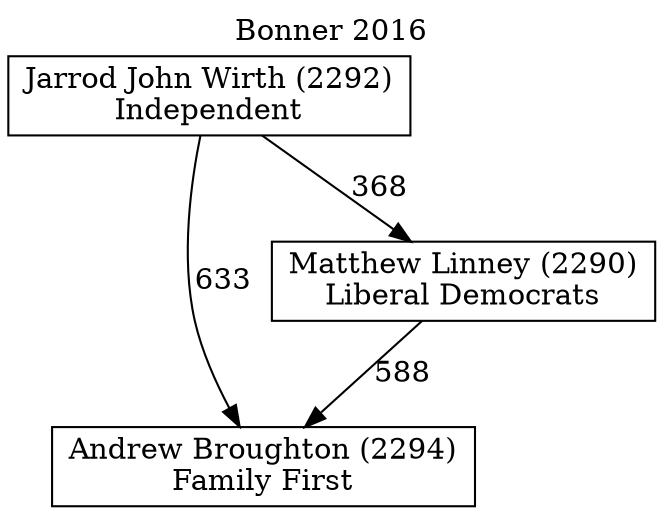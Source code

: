 // House preference flow
digraph "Andrew Broughton (2294)_Bonner_2016" {
	graph [label="Bonner 2016" labelloc=t mclimit=10]
	node [shape=box]
	"Andrew Broughton (2294)" [label="Andrew Broughton (2294)
Family First"]
	"Matthew Linney (2290)" [label="Matthew Linney (2290)
Liberal Democrats"]
	"Jarrod John Wirth (2292)" [label="Jarrod John Wirth (2292)
Independent"]
	"Matthew Linney (2290)" -> "Andrew Broughton (2294)" [label=588]
	"Jarrod John Wirth (2292)" -> "Matthew Linney (2290)" [label=368]
	"Jarrod John Wirth (2292)" -> "Andrew Broughton (2294)" [label=633]
}
